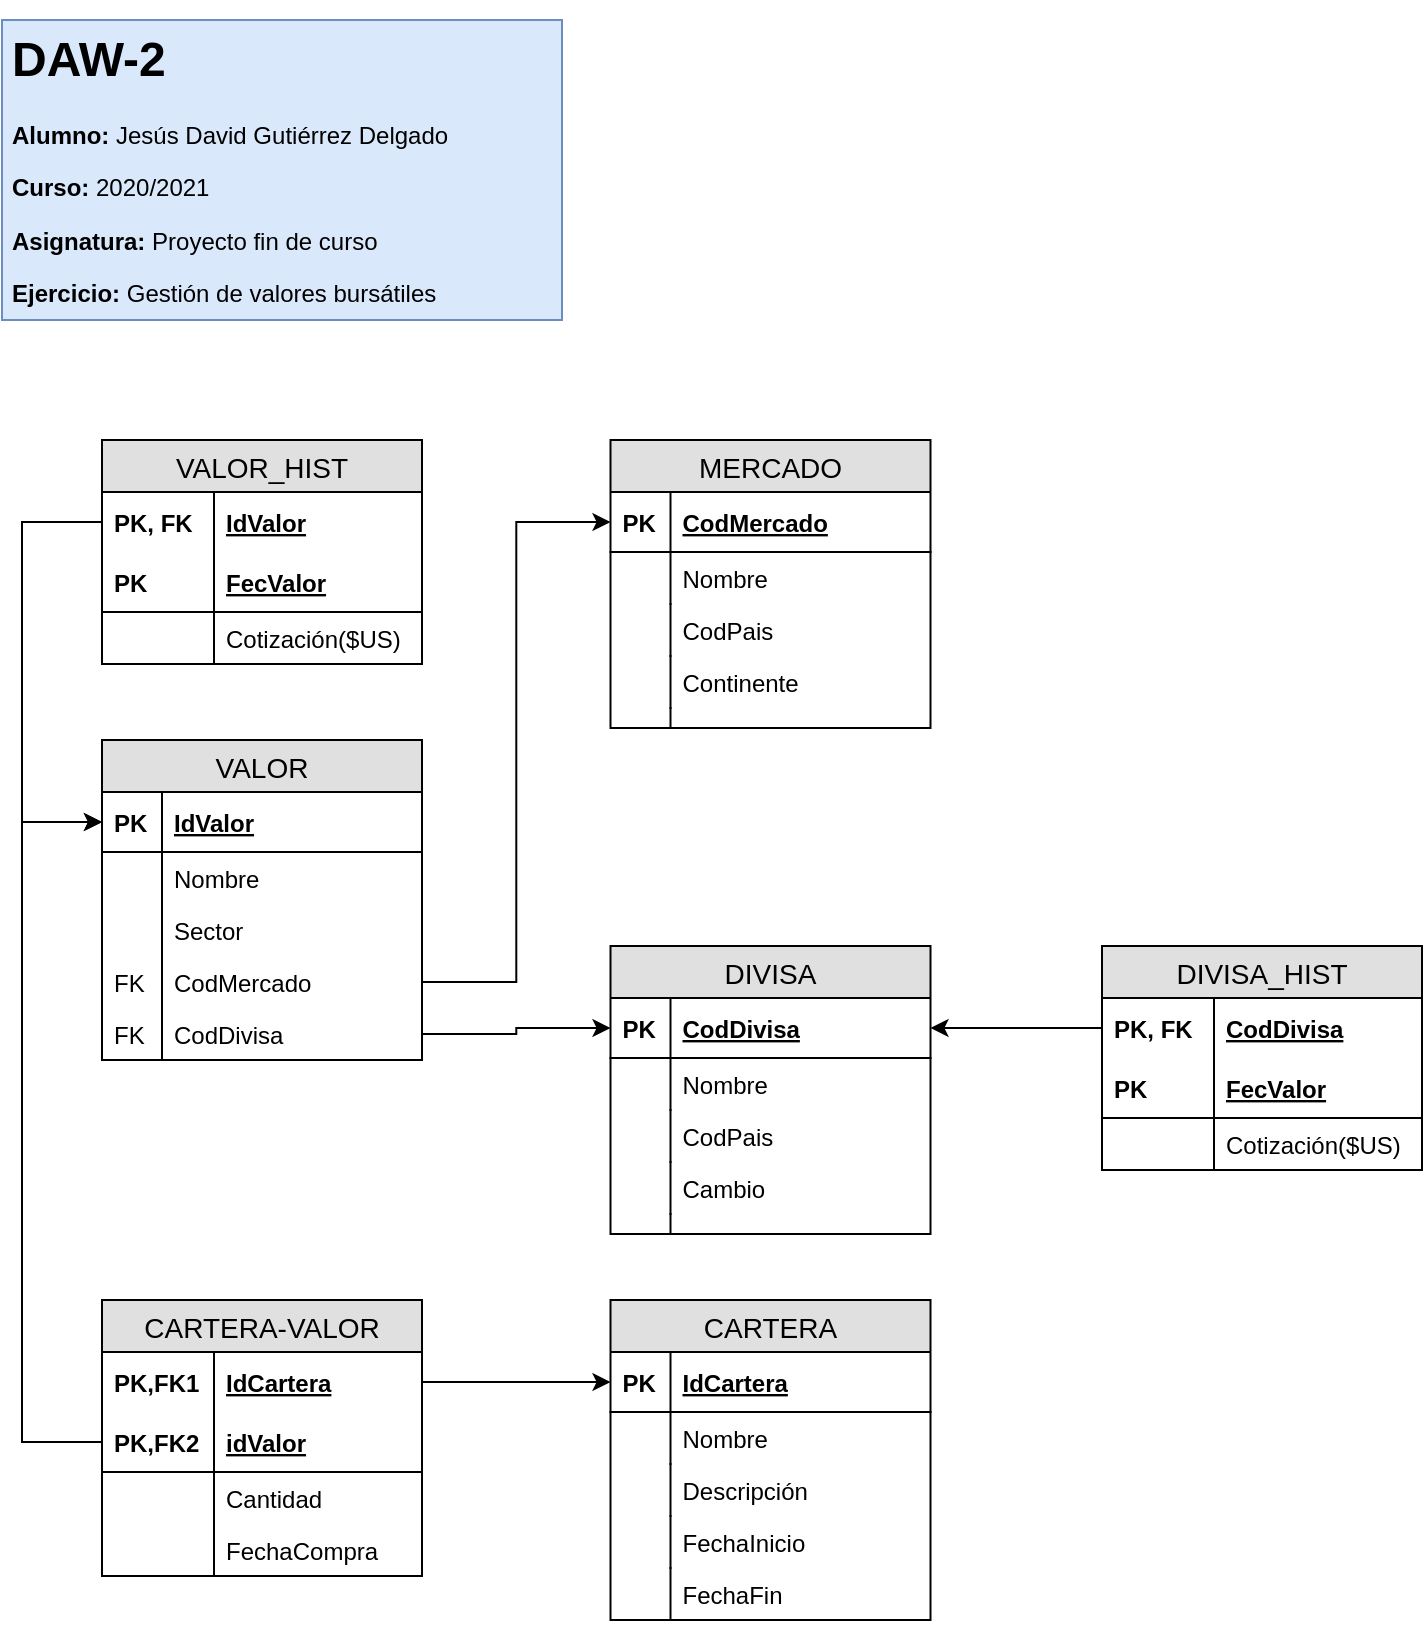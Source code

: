 <mxfile version="14.4.3" type="device"><diagram id="RbOjLWjlcxYFyDBsWkf8" name="Page-1"><mxGraphModel dx="1108" dy="550" grid="1" gridSize="10" guides="1" tooltips="1" connect="1" arrows="1" fold="1" page="1" pageScale="1" pageWidth="827" pageHeight="1169" math="0" shadow="0"><root><mxCell id="0"/><mxCell id="1" parent="0"/><mxCell id="fnZZ0oLNY8N8eJFrzAH4-1" value="&lt;h1&gt;DAW-2&lt;/h1&gt;&lt;p&gt;&lt;b&gt;Alumno:&lt;/b&gt; Jesús David Gutiérrez Delgado&lt;/p&gt;&lt;p&gt;&lt;b&gt;Curso:&amp;nbsp;&lt;/b&gt;2020/2021&lt;/p&gt;&lt;p&gt;&lt;b&gt;Asignatura:&lt;/b&gt;&amp;nbsp;Proyecto fin de curso&lt;/p&gt;&lt;p&gt;&lt;b&gt;Ejercicio:&lt;/b&gt;&amp;nbsp;Gestión de valores bursátiles&lt;br&gt;&lt;br&gt;&lt;/p&gt;" style="text;html=1;strokeColor=#6c8ebf;fillColor=#dae8fc;spacing=5;spacingTop=-20;whiteSpace=wrap;overflow=hidden;rounded=0;" parent="1" vertex="1"><mxGeometry x="60" y="50" width="280" height="150" as="geometry"/></mxCell><mxCell id="fnZZ0oLNY8N8eJFrzAH4-2" value="VALOR" style="swimlane;fontStyle=0;childLayout=stackLayout;horizontal=1;startSize=26;fillColor=#e0e0e0;horizontalStack=0;resizeParent=1;resizeParentMax=0;resizeLast=0;collapsible=1;marginBottom=0;swimlaneFillColor=#ffffff;align=center;fontSize=14;" parent="1" vertex="1"><mxGeometry x="110" y="410" width="160" height="160" as="geometry"/></mxCell><mxCell id="fnZZ0oLNY8N8eJFrzAH4-3" value="IdValor" style="shape=partialRectangle;top=0;left=0;right=0;bottom=1;align=left;verticalAlign=middle;fillColor=none;spacingLeft=34;spacingRight=4;overflow=hidden;rotatable=0;points=[[0,0.5],[1,0.5]];portConstraint=eastwest;dropTarget=0;fontStyle=5;fontSize=12;" parent="fnZZ0oLNY8N8eJFrzAH4-2" vertex="1"><mxGeometry y="26" width="160" height="30" as="geometry"/></mxCell><mxCell id="fnZZ0oLNY8N8eJFrzAH4-4" value="PK" style="shape=partialRectangle;top=0;left=0;bottom=0;fillColor=none;align=left;verticalAlign=middle;spacingLeft=4;spacingRight=4;overflow=hidden;rotatable=0;points=[];portConstraint=eastwest;part=1;fontSize=12;fontStyle=1" parent="fnZZ0oLNY8N8eJFrzAH4-3" vertex="1" connectable="0"><mxGeometry width="30" height="30" as="geometry"/></mxCell><mxCell id="fnZZ0oLNY8N8eJFrzAH4-7" value="Nombre" style="shape=partialRectangle;top=0;left=0;right=0;bottom=0;align=left;verticalAlign=top;fillColor=none;spacingLeft=34;spacingRight=4;overflow=hidden;rotatable=0;points=[[0,0.5],[1,0.5]];portConstraint=eastwest;dropTarget=0;fontSize=12;" parent="fnZZ0oLNY8N8eJFrzAH4-2" vertex="1"><mxGeometry y="56" width="160" height="26" as="geometry"/></mxCell><mxCell id="fnZZ0oLNY8N8eJFrzAH4-8" value="" style="shape=partialRectangle;top=0;left=0;bottom=0;fillColor=none;align=left;verticalAlign=top;spacingLeft=4;spacingRight=4;overflow=hidden;rotatable=0;points=[];portConstraint=eastwest;part=1;fontSize=12;" parent="fnZZ0oLNY8N8eJFrzAH4-7" vertex="1" connectable="0"><mxGeometry width="30" height="26" as="geometry"/></mxCell><mxCell id="fnZZ0oLNY8N8eJFrzAH4-9" value="Sector" style="shape=partialRectangle;top=0;left=0;right=0;bottom=0;align=left;verticalAlign=top;fillColor=none;spacingLeft=34;spacingRight=4;overflow=hidden;rotatable=0;points=[[0,0.5],[1,0.5]];portConstraint=eastwest;dropTarget=0;fontSize=12;" parent="fnZZ0oLNY8N8eJFrzAH4-2" vertex="1"><mxGeometry y="82" width="160" height="26" as="geometry"/></mxCell><mxCell id="fnZZ0oLNY8N8eJFrzAH4-10" value="" style="shape=partialRectangle;top=0;left=0;bottom=0;fillColor=none;align=left;verticalAlign=top;spacingLeft=4;spacingRight=4;overflow=hidden;rotatable=0;points=[];portConstraint=eastwest;part=1;fontSize=12;" parent="fnZZ0oLNY8N8eJFrzAH4-9" vertex="1" connectable="0"><mxGeometry width="30" height="26" as="geometry"/></mxCell><mxCell id="fnZZ0oLNY8N8eJFrzAH4-13" value="CodMercado" style="shape=partialRectangle;top=0;left=0;right=0;bottom=0;align=left;verticalAlign=top;fillColor=none;spacingLeft=34;spacingRight=4;overflow=hidden;rotatable=0;points=[[0,0.5],[1,0.5]];portConstraint=eastwest;dropTarget=0;fontSize=12;" parent="fnZZ0oLNY8N8eJFrzAH4-2" vertex="1"><mxGeometry y="108" width="160" height="26" as="geometry"/></mxCell><mxCell id="fnZZ0oLNY8N8eJFrzAH4-14" value="FK" style="shape=partialRectangle;top=0;left=0;bottom=0;fillColor=none;align=left;verticalAlign=top;spacingLeft=4;spacingRight=4;overflow=hidden;rotatable=0;points=[];portConstraint=eastwest;part=1;fontSize=12;" parent="fnZZ0oLNY8N8eJFrzAH4-13" vertex="1" connectable="0"><mxGeometry width="30" height="26" as="geometry"/></mxCell><mxCell id="fnZZ0oLNY8N8eJFrzAH4-15" value="CodDivisa" style="shape=partialRectangle;top=0;left=0;right=0;bottom=0;align=left;verticalAlign=top;fillColor=none;spacingLeft=34;spacingRight=4;overflow=hidden;rotatable=0;points=[[0,0.5],[1,0.5]];portConstraint=eastwest;dropTarget=0;fontSize=12;" parent="fnZZ0oLNY8N8eJFrzAH4-2" vertex="1"><mxGeometry y="134" width="160" height="26" as="geometry"/></mxCell><mxCell id="fnZZ0oLNY8N8eJFrzAH4-16" value="FK" style="shape=partialRectangle;top=0;left=0;bottom=0;fillColor=none;align=left;verticalAlign=top;spacingLeft=4;spacingRight=4;overflow=hidden;rotatable=0;points=[];portConstraint=eastwest;part=1;fontSize=12;" parent="fnZZ0oLNY8N8eJFrzAH4-15" vertex="1" connectable="0"><mxGeometry width="30" height="26" as="geometry"/></mxCell><mxCell id="fnZZ0oLNY8N8eJFrzAH4-56" value="MERCADO" style="swimlane;fontStyle=0;childLayout=stackLayout;horizontal=1;startSize=26;fillColor=#e0e0e0;horizontalStack=0;resizeParent=1;resizeParentMax=0;resizeLast=0;collapsible=1;marginBottom=0;swimlaneFillColor=#ffffff;align=center;fontSize=14;" parent="1" vertex="1"><mxGeometry x="364.25" y="260" width="160" height="144" as="geometry"/></mxCell><mxCell id="fnZZ0oLNY8N8eJFrzAH4-57" value="CodMercado" style="shape=partialRectangle;top=0;left=0;right=0;bottom=1;align=left;verticalAlign=middle;fillColor=none;spacingLeft=34;spacingRight=4;overflow=hidden;rotatable=0;points=[[0,0.5],[1,0.5]];portConstraint=eastwest;dropTarget=0;fontStyle=5;fontSize=12;" parent="fnZZ0oLNY8N8eJFrzAH4-56" vertex="1"><mxGeometry y="26" width="160" height="30" as="geometry"/></mxCell><mxCell id="fnZZ0oLNY8N8eJFrzAH4-58" value="PK" style="shape=partialRectangle;top=0;left=0;bottom=0;fillColor=none;align=left;verticalAlign=middle;spacingLeft=4;spacingRight=4;overflow=hidden;rotatable=0;points=[];portConstraint=eastwest;part=1;fontSize=12;fontStyle=1" parent="fnZZ0oLNY8N8eJFrzAH4-57" vertex="1" connectable="0"><mxGeometry width="30" height="30" as="geometry"/></mxCell><mxCell id="fnZZ0oLNY8N8eJFrzAH4-59" value="Nombre" style="shape=partialRectangle;top=0;left=0;right=0;bottom=0;align=left;verticalAlign=top;fillColor=none;spacingLeft=34;spacingRight=4;overflow=hidden;rotatable=0;points=[[0,0.5],[1,0.5]];portConstraint=eastwest;dropTarget=0;fontSize=12;" parent="fnZZ0oLNY8N8eJFrzAH4-56" vertex="1"><mxGeometry y="56" width="160" height="26" as="geometry"/></mxCell><mxCell id="fnZZ0oLNY8N8eJFrzAH4-60" value="" style="shape=partialRectangle;top=0;left=0;bottom=0;fillColor=none;align=left;verticalAlign=top;spacingLeft=4;spacingRight=4;overflow=hidden;rotatable=0;points=[];portConstraint=eastwest;part=1;fontSize=12;" parent="fnZZ0oLNY8N8eJFrzAH4-59" vertex="1" connectable="0"><mxGeometry width="30" height="26" as="geometry"/></mxCell><mxCell id="fnZZ0oLNY8N8eJFrzAH4-61" value="CodPais" style="shape=partialRectangle;top=0;left=0;right=0;bottom=0;align=left;verticalAlign=top;fillColor=none;spacingLeft=34;spacingRight=4;overflow=hidden;rotatable=0;points=[[0,0.5],[1,0.5]];portConstraint=eastwest;dropTarget=0;fontSize=12;" parent="fnZZ0oLNY8N8eJFrzAH4-56" vertex="1"><mxGeometry y="82" width="160" height="26" as="geometry"/></mxCell><mxCell id="fnZZ0oLNY8N8eJFrzAH4-62" value="" style="shape=partialRectangle;top=0;left=0;bottom=0;fillColor=none;align=left;verticalAlign=top;spacingLeft=4;spacingRight=4;overflow=hidden;rotatable=0;points=[];portConstraint=eastwest;part=1;fontSize=12;" parent="fnZZ0oLNY8N8eJFrzAH4-61" vertex="1" connectable="0"><mxGeometry width="30" height="26" as="geometry"/></mxCell><mxCell id="fnZZ0oLNY8N8eJFrzAH4-63" value="Continente" style="shape=partialRectangle;top=0;left=0;right=0;bottom=0;align=left;verticalAlign=top;fillColor=none;spacingLeft=34;spacingRight=4;overflow=hidden;rotatable=0;points=[[0,0.5],[1,0.5]];portConstraint=eastwest;dropTarget=0;fontSize=12;" parent="fnZZ0oLNY8N8eJFrzAH4-56" vertex="1"><mxGeometry y="108" width="160" height="26" as="geometry"/></mxCell><mxCell id="fnZZ0oLNY8N8eJFrzAH4-64" value="" style="shape=partialRectangle;top=0;left=0;bottom=0;fillColor=none;align=left;verticalAlign=top;spacingLeft=4;spacingRight=4;overflow=hidden;rotatable=0;points=[];portConstraint=eastwest;part=1;fontSize=12;" parent="fnZZ0oLNY8N8eJFrzAH4-63" vertex="1" connectable="0"><mxGeometry width="30" height="26" as="geometry"/></mxCell><mxCell id="fnZZ0oLNY8N8eJFrzAH4-65" value="" style="shape=partialRectangle;top=0;left=0;right=0;bottom=0;align=left;verticalAlign=top;fillColor=none;spacingLeft=34;spacingRight=4;overflow=hidden;rotatable=0;points=[[0,0.5],[1,0.5]];portConstraint=eastwest;dropTarget=0;fontSize=12;" parent="fnZZ0oLNY8N8eJFrzAH4-56" vertex="1"><mxGeometry y="134" width="160" height="10" as="geometry"/></mxCell><mxCell id="fnZZ0oLNY8N8eJFrzAH4-66" value="" style="shape=partialRectangle;top=0;left=0;bottom=0;fillColor=none;align=left;verticalAlign=top;spacingLeft=4;spacingRight=4;overflow=hidden;rotatable=0;points=[];portConstraint=eastwest;part=1;fontSize=12;" parent="fnZZ0oLNY8N8eJFrzAH4-65" vertex="1" connectable="0"><mxGeometry width="30" height="10" as="geometry"/></mxCell><mxCell id="m_G11Vo-yjRWjJ3vzjW5-3" value="DIVISA" style="swimlane;fontStyle=0;childLayout=stackLayout;horizontal=1;startSize=26;fillColor=#e0e0e0;horizontalStack=0;resizeParent=1;resizeParentMax=0;resizeLast=0;collapsible=1;marginBottom=0;swimlaneFillColor=#ffffff;align=center;fontSize=14;" vertex="1" parent="1"><mxGeometry x="364.25" y="513" width="160" height="144" as="geometry"/></mxCell><mxCell id="m_G11Vo-yjRWjJ3vzjW5-4" value="CodDivisa" style="shape=partialRectangle;top=0;left=0;right=0;bottom=1;align=left;verticalAlign=middle;fillColor=none;spacingLeft=34;spacingRight=4;overflow=hidden;rotatable=0;points=[[0,0.5],[1,0.5]];portConstraint=eastwest;dropTarget=0;fontStyle=5;fontSize=12;" vertex="1" parent="m_G11Vo-yjRWjJ3vzjW5-3"><mxGeometry y="26" width="160" height="30" as="geometry"/></mxCell><mxCell id="m_G11Vo-yjRWjJ3vzjW5-5" value="PK" style="shape=partialRectangle;top=0;left=0;bottom=0;fillColor=none;align=left;verticalAlign=middle;spacingLeft=4;spacingRight=4;overflow=hidden;rotatable=0;points=[];portConstraint=eastwest;part=1;fontSize=12;fontStyle=1" vertex="1" connectable="0" parent="m_G11Vo-yjRWjJ3vzjW5-4"><mxGeometry width="30" height="30" as="geometry"/></mxCell><mxCell id="m_G11Vo-yjRWjJ3vzjW5-6" value="Nombre" style="shape=partialRectangle;top=0;left=0;right=0;bottom=0;align=left;verticalAlign=top;fillColor=none;spacingLeft=34;spacingRight=4;overflow=hidden;rotatable=0;points=[[0,0.5],[1,0.5]];portConstraint=eastwest;dropTarget=0;fontSize=12;" vertex="1" parent="m_G11Vo-yjRWjJ3vzjW5-3"><mxGeometry y="56" width="160" height="26" as="geometry"/></mxCell><mxCell id="m_G11Vo-yjRWjJ3vzjW5-7" value="" style="shape=partialRectangle;top=0;left=0;bottom=0;fillColor=none;align=left;verticalAlign=top;spacingLeft=4;spacingRight=4;overflow=hidden;rotatable=0;points=[];portConstraint=eastwest;part=1;fontSize=12;" vertex="1" connectable="0" parent="m_G11Vo-yjRWjJ3vzjW5-6"><mxGeometry width="30" height="26" as="geometry"/></mxCell><mxCell id="m_G11Vo-yjRWjJ3vzjW5-8" value="CodPais" style="shape=partialRectangle;top=0;left=0;right=0;bottom=0;align=left;verticalAlign=top;fillColor=none;spacingLeft=34;spacingRight=4;overflow=hidden;rotatable=0;points=[[0,0.5],[1,0.5]];portConstraint=eastwest;dropTarget=0;fontSize=12;" vertex="1" parent="m_G11Vo-yjRWjJ3vzjW5-3"><mxGeometry y="82" width="160" height="26" as="geometry"/></mxCell><mxCell id="m_G11Vo-yjRWjJ3vzjW5-9" value="" style="shape=partialRectangle;top=0;left=0;bottom=0;fillColor=none;align=left;verticalAlign=top;spacingLeft=4;spacingRight=4;overflow=hidden;rotatable=0;points=[];portConstraint=eastwest;part=1;fontSize=12;" vertex="1" connectable="0" parent="m_G11Vo-yjRWjJ3vzjW5-8"><mxGeometry width="30" height="26" as="geometry"/></mxCell><mxCell id="m_G11Vo-yjRWjJ3vzjW5-10" value="Cambio" style="shape=partialRectangle;top=0;left=0;right=0;bottom=0;align=left;verticalAlign=top;fillColor=none;spacingLeft=34;spacingRight=4;overflow=hidden;rotatable=0;points=[[0,0.5],[1,0.5]];portConstraint=eastwest;dropTarget=0;fontSize=12;" vertex="1" parent="m_G11Vo-yjRWjJ3vzjW5-3"><mxGeometry y="108" width="160" height="26" as="geometry"/></mxCell><mxCell id="m_G11Vo-yjRWjJ3vzjW5-11" value="" style="shape=partialRectangle;top=0;left=0;bottom=0;fillColor=none;align=left;verticalAlign=top;spacingLeft=4;spacingRight=4;overflow=hidden;rotatable=0;points=[];portConstraint=eastwest;part=1;fontSize=12;" vertex="1" connectable="0" parent="m_G11Vo-yjRWjJ3vzjW5-10"><mxGeometry width="30" height="26" as="geometry"/></mxCell><mxCell id="m_G11Vo-yjRWjJ3vzjW5-12" value="" style="shape=partialRectangle;top=0;left=0;right=0;bottom=0;align=left;verticalAlign=top;fillColor=none;spacingLeft=34;spacingRight=4;overflow=hidden;rotatable=0;points=[[0,0.5],[1,0.5]];portConstraint=eastwest;dropTarget=0;fontSize=12;" vertex="1" parent="m_G11Vo-yjRWjJ3vzjW5-3"><mxGeometry y="134" width="160" height="10" as="geometry"/></mxCell><mxCell id="m_G11Vo-yjRWjJ3vzjW5-13" value="" style="shape=partialRectangle;top=0;left=0;bottom=0;fillColor=none;align=left;verticalAlign=top;spacingLeft=4;spacingRight=4;overflow=hidden;rotatable=0;points=[];portConstraint=eastwest;part=1;fontSize=12;" vertex="1" connectable="0" parent="m_G11Vo-yjRWjJ3vzjW5-12"><mxGeometry width="30" height="10" as="geometry"/></mxCell><mxCell id="m_G11Vo-yjRWjJ3vzjW5-14" style="edgeStyle=orthogonalEdgeStyle;rounded=0;orthogonalLoop=1;jettySize=auto;html=1;exitX=1;exitY=0.5;exitDx=0;exitDy=0;entryX=0;entryY=0.5;entryDx=0;entryDy=0;" edge="1" parent="1" source="fnZZ0oLNY8N8eJFrzAH4-13" target="fnZZ0oLNY8N8eJFrzAH4-57"><mxGeometry relative="1" as="geometry"/></mxCell><mxCell id="m_G11Vo-yjRWjJ3vzjW5-15" style="edgeStyle=orthogonalEdgeStyle;rounded=0;orthogonalLoop=1;jettySize=auto;html=1;exitX=1;exitY=0.5;exitDx=0;exitDy=0;entryX=0;entryY=0.5;entryDx=0;entryDy=0;" edge="1" parent="1" source="fnZZ0oLNY8N8eJFrzAH4-15" target="m_G11Vo-yjRWjJ3vzjW5-4"><mxGeometry relative="1" as="geometry"/></mxCell><mxCell id="m_G11Vo-yjRWjJ3vzjW5-27" value="VALOR_HIST" style="swimlane;fontStyle=0;childLayout=stackLayout;horizontal=1;startSize=26;fillColor=#e0e0e0;horizontalStack=0;resizeParent=1;resizeParentMax=0;resizeLast=0;collapsible=1;marginBottom=0;swimlaneFillColor=#ffffff;align=center;fontSize=14;" vertex="1" parent="1"><mxGeometry x="110" y="260" width="160" height="112" as="geometry"/></mxCell><mxCell id="m_G11Vo-yjRWjJ3vzjW5-28" value="IdValor" style="shape=partialRectangle;top=0;left=0;right=0;bottom=0;align=left;verticalAlign=middle;fillColor=none;spacingLeft=60;spacingRight=4;overflow=hidden;rotatable=0;points=[[0,0.5],[1,0.5]];portConstraint=eastwest;dropTarget=0;fontStyle=5;fontSize=12;" vertex="1" parent="m_G11Vo-yjRWjJ3vzjW5-27"><mxGeometry y="26" width="160" height="30" as="geometry"/></mxCell><mxCell id="m_G11Vo-yjRWjJ3vzjW5-29" value="PK, FK" style="shape=partialRectangle;fontStyle=1;top=0;left=0;bottom=0;fillColor=none;align=left;verticalAlign=middle;spacingLeft=4;spacingRight=4;overflow=hidden;rotatable=0;points=[];portConstraint=eastwest;part=1;fontSize=12;" vertex="1" connectable="0" parent="m_G11Vo-yjRWjJ3vzjW5-28"><mxGeometry width="56" height="30" as="geometry"/></mxCell><mxCell id="m_G11Vo-yjRWjJ3vzjW5-30" value="FecValor" style="shape=partialRectangle;top=0;left=0;right=0;bottom=1;align=left;verticalAlign=middle;fillColor=none;spacingLeft=60;spacingRight=4;overflow=hidden;rotatable=0;points=[[0,0.5],[1,0.5]];portConstraint=eastwest;dropTarget=0;fontStyle=5;fontSize=12;" vertex="1" parent="m_G11Vo-yjRWjJ3vzjW5-27"><mxGeometry y="56" width="160" height="30" as="geometry"/></mxCell><mxCell id="m_G11Vo-yjRWjJ3vzjW5-31" value="PK" style="shape=partialRectangle;fontStyle=1;top=0;left=0;bottom=0;fillColor=none;align=left;verticalAlign=middle;spacingLeft=4;spacingRight=4;overflow=hidden;rotatable=0;points=[];portConstraint=eastwest;part=1;fontSize=12;" vertex="1" connectable="0" parent="m_G11Vo-yjRWjJ3vzjW5-30"><mxGeometry width="56" height="30" as="geometry"/></mxCell><mxCell id="m_G11Vo-yjRWjJ3vzjW5-32" value="Cotización($US)" style="shape=partialRectangle;top=0;left=0;right=0;bottom=0;align=left;verticalAlign=top;fillColor=none;spacingLeft=60;spacingRight=4;overflow=hidden;rotatable=0;points=[[0,0.5],[1,0.5]];portConstraint=eastwest;dropTarget=0;fontSize=12;" vertex="1" parent="m_G11Vo-yjRWjJ3vzjW5-27"><mxGeometry y="86" width="160" height="26" as="geometry"/></mxCell><mxCell id="m_G11Vo-yjRWjJ3vzjW5-33" value="" style="shape=partialRectangle;top=0;left=0;bottom=0;fillColor=none;align=left;verticalAlign=top;spacingLeft=4;spacingRight=4;overflow=hidden;rotatable=0;points=[];portConstraint=eastwest;part=1;fontSize=12;" vertex="1" connectable="0" parent="m_G11Vo-yjRWjJ3vzjW5-32"><mxGeometry width="56" height="26" as="geometry"/></mxCell><mxCell id="m_G11Vo-yjRWjJ3vzjW5-39" value="DIVISA_HIST" style="swimlane;fontStyle=0;childLayout=stackLayout;horizontal=1;startSize=26;fillColor=#e0e0e0;horizontalStack=0;resizeParent=1;resizeParentMax=0;resizeLast=0;collapsible=1;marginBottom=0;swimlaneFillColor=#ffffff;align=center;fontSize=14;" vertex="1" parent="1"><mxGeometry x="610" y="513" width="160" height="112" as="geometry"/></mxCell><mxCell id="m_G11Vo-yjRWjJ3vzjW5-40" value="CodDivisa" style="shape=partialRectangle;top=0;left=0;right=0;bottom=0;align=left;verticalAlign=middle;fillColor=none;spacingLeft=60;spacingRight=4;overflow=hidden;rotatable=0;points=[[0,0.5],[1,0.5]];portConstraint=eastwest;dropTarget=0;fontStyle=5;fontSize=12;" vertex="1" parent="m_G11Vo-yjRWjJ3vzjW5-39"><mxGeometry y="26" width="160" height="30" as="geometry"/></mxCell><mxCell id="m_G11Vo-yjRWjJ3vzjW5-41" value="PK, FK" style="shape=partialRectangle;fontStyle=1;top=0;left=0;bottom=0;fillColor=none;align=left;verticalAlign=middle;spacingLeft=4;spacingRight=4;overflow=hidden;rotatable=0;points=[];portConstraint=eastwest;part=1;fontSize=12;" vertex="1" connectable="0" parent="m_G11Vo-yjRWjJ3vzjW5-40"><mxGeometry width="56" height="30" as="geometry"/></mxCell><mxCell id="m_G11Vo-yjRWjJ3vzjW5-42" value="FecValor" style="shape=partialRectangle;top=0;left=0;right=0;bottom=1;align=left;verticalAlign=middle;fillColor=none;spacingLeft=60;spacingRight=4;overflow=hidden;rotatable=0;points=[[0,0.5],[1,0.5]];portConstraint=eastwest;dropTarget=0;fontStyle=5;fontSize=12;" vertex="1" parent="m_G11Vo-yjRWjJ3vzjW5-39"><mxGeometry y="56" width="160" height="30" as="geometry"/></mxCell><mxCell id="m_G11Vo-yjRWjJ3vzjW5-43" value="PK" style="shape=partialRectangle;fontStyle=1;top=0;left=0;bottom=0;fillColor=none;align=left;verticalAlign=middle;spacingLeft=4;spacingRight=4;overflow=hidden;rotatable=0;points=[];portConstraint=eastwest;part=1;fontSize=12;" vertex="1" connectable="0" parent="m_G11Vo-yjRWjJ3vzjW5-42"><mxGeometry width="56" height="30" as="geometry"/></mxCell><mxCell id="m_G11Vo-yjRWjJ3vzjW5-44" value="Cotización($US)" style="shape=partialRectangle;top=0;left=0;right=0;bottom=0;align=left;verticalAlign=top;fillColor=none;spacingLeft=60;spacingRight=4;overflow=hidden;rotatable=0;points=[[0,0.5],[1,0.5]];portConstraint=eastwest;dropTarget=0;fontSize=12;" vertex="1" parent="m_G11Vo-yjRWjJ3vzjW5-39"><mxGeometry y="86" width="160" height="26" as="geometry"/></mxCell><mxCell id="m_G11Vo-yjRWjJ3vzjW5-45" value="" style="shape=partialRectangle;top=0;left=0;bottom=0;fillColor=none;align=left;verticalAlign=top;spacingLeft=4;spacingRight=4;overflow=hidden;rotatable=0;points=[];portConstraint=eastwest;part=1;fontSize=12;" vertex="1" connectable="0" parent="m_G11Vo-yjRWjJ3vzjW5-44"><mxGeometry width="56" height="26" as="geometry"/></mxCell><mxCell id="m_G11Vo-yjRWjJ3vzjW5-50" style="edgeStyle=orthogonalEdgeStyle;rounded=0;orthogonalLoop=1;jettySize=auto;html=1;exitX=0;exitY=0.5;exitDx=0;exitDy=0;entryX=1;entryY=0.5;entryDx=0;entryDy=0;" edge="1" parent="1" source="m_G11Vo-yjRWjJ3vzjW5-40" target="m_G11Vo-yjRWjJ3vzjW5-4"><mxGeometry relative="1" as="geometry"/></mxCell><mxCell id="m_G11Vo-yjRWjJ3vzjW5-52" value="CARTERA" style="swimlane;fontStyle=0;childLayout=stackLayout;horizontal=1;startSize=26;fillColor=#e0e0e0;horizontalStack=0;resizeParent=1;resizeParentMax=0;resizeLast=0;collapsible=1;marginBottom=0;swimlaneFillColor=#ffffff;align=center;fontSize=14;" vertex="1" parent="1"><mxGeometry x="364.25" y="690" width="160" height="160" as="geometry"/></mxCell><mxCell id="m_G11Vo-yjRWjJ3vzjW5-53" value="IdCartera" style="shape=partialRectangle;top=0;left=0;right=0;bottom=1;align=left;verticalAlign=middle;fillColor=none;spacingLeft=34;spacingRight=4;overflow=hidden;rotatable=0;points=[[0,0.5],[1,0.5]];portConstraint=eastwest;dropTarget=0;fontStyle=5;fontSize=12;" vertex="1" parent="m_G11Vo-yjRWjJ3vzjW5-52"><mxGeometry y="26" width="160" height="30" as="geometry"/></mxCell><mxCell id="m_G11Vo-yjRWjJ3vzjW5-54" value="PK" style="shape=partialRectangle;top=0;left=0;bottom=0;fillColor=none;align=left;verticalAlign=middle;spacingLeft=4;spacingRight=4;overflow=hidden;rotatable=0;points=[];portConstraint=eastwest;part=1;fontSize=12;fontStyle=1" vertex="1" connectable="0" parent="m_G11Vo-yjRWjJ3vzjW5-53"><mxGeometry width="30" height="30" as="geometry"/></mxCell><mxCell id="m_G11Vo-yjRWjJ3vzjW5-55" value="Nombre" style="shape=partialRectangle;top=0;left=0;right=0;bottom=0;align=left;verticalAlign=top;fillColor=none;spacingLeft=34;spacingRight=4;overflow=hidden;rotatable=0;points=[[0,0.5],[1,0.5]];portConstraint=eastwest;dropTarget=0;fontSize=12;" vertex="1" parent="m_G11Vo-yjRWjJ3vzjW5-52"><mxGeometry y="56" width="160" height="26" as="geometry"/></mxCell><mxCell id="m_G11Vo-yjRWjJ3vzjW5-56" value="" style="shape=partialRectangle;top=0;left=0;bottom=0;fillColor=none;align=left;verticalAlign=top;spacingLeft=4;spacingRight=4;overflow=hidden;rotatable=0;points=[];portConstraint=eastwest;part=1;fontSize=12;" vertex="1" connectable="0" parent="m_G11Vo-yjRWjJ3vzjW5-55"><mxGeometry width="30" height="26" as="geometry"/></mxCell><mxCell id="m_G11Vo-yjRWjJ3vzjW5-57" value="Descripción" style="shape=partialRectangle;top=0;left=0;right=0;bottom=0;align=left;verticalAlign=top;fillColor=none;spacingLeft=34;spacingRight=4;overflow=hidden;rotatable=0;points=[[0,0.5],[1,0.5]];portConstraint=eastwest;dropTarget=0;fontSize=12;" vertex="1" parent="m_G11Vo-yjRWjJ3vzjW5-52"><mxGeometry y="82" width="160" height="26" as="geometry"/></mxCell><mxCell id="m_G11Vo-yjRWjJ3vzjW5-58" value="" style="shape=partialRectangle;top=0;left=0;bottom=0;fillColor=none;align=left;verticalAlign=top;spacingLeft=4;spacingRight=4;overflow=hidden;rotatable=0;points=[];portConstraint=eastwest;part=1;fontSize=12;" vertex="1" connectable="0" parent="m_G11Vo-yjRWjJ3vzjW5-57"><mxGeometry width="30" height="26" as="geometry"/></mxCell><mxCell id="m_G11Vo-yjRWjJ3vzjW5-59" value="FechaInicio" style="shape=partialRectangle;top=0;left=0;right=0;bottom=0;align=left;verticalAlign=top;fillColor=none;spacingLeft=34;spacingRight=4;overflow=hidden;rotatable=0;points=[[0,0.5],[1,0.5]];portConstraint=eastwest;dropTarget=0;fontSize=12;" vertex="1" parent="m_G11Vo-yjRWjJ3vzjW5-52"><mxGeometry y="108" width="160" height="26" as="geometry"/></mxCell><mxCell id="m_G11Vo-yjRWjJ3vzjW5-60" value="" style="shape=partialRectangle;top=0;left=0;bottom=0;fillColor=none;align=left;verticalAlign=top;spacingLeft=4;spacingRight=4;overflow=hidden;rotatable=0;points=[];portConstraint=eastwest;part=1;fontSize=12;" vertex="1" connectable="0" parent="m_G11Vo-yjRWjJ3vzjW5-59"><mxGeometry width="30" height="26" as="geometry"/></mxCell><mxCell id="m_G11Vo-yjRWjJ3vzjW5-63" value="FechaFin" style="shape=partialRectangle;top=0;left=0;right=0;bottom=0;align=left;verticalAlign=top;fillColor=none;spacingLeft=34;spacingRight=4;overflow=hidden;rotatable=0;points=[[0,0.5],[1,0.5]];portConstraint=eastwest;dropTarget=0;fontSize=12;" vertex="1" parent="m_G11Vo-yjRWjJ3vzjW5-52"><mxGeometry y="134" width="160" height="26" as="geometry"/></mxCell><mxCell id="m_G11Vo-yjRWjJ3vzjW5-64" value="" style="shape=partialRectangle;top=0;left=0;bottom=0;fillColor=none;align=left;verticalAlign=top;spacingLeft=4;spacingRight=4;overflow=hidden;rotatable=0;points=[];portConstraint=eastwest;part=1;fontSize=12;" vertex="1" connectable="0" parent="m_G11Vo-yjRWjJ3vzjW5-63"><mxGeometry width="30" height="26" as="geometry"/></mxCell><mxCell id="m_G11Vo-yjRWjJ3vzjW5-66" value="CARTERA-VALOR" style="swimlane;fontStyle=0;childLayout=stackLayout;horizontal=1;startSize=26;fillColor=#e0e0e0;horizontalStack=0;resizeParent=1;resizeParentMax=0;resizeLast=0;collapsible=1;marginBottom=0;swimlaneFillColor=#ffffff;align=center;fontSize=14;" vertex="1" parent="1"><mxGeometry x="110" y="690" width="160" height="138" as="geometry"/></mxCell><mxCell id="m_G11Vo-yjRWjJ3vzjW5-67" value="IdCartera" style="shape=partialRectangle;top=0;left=0;right=0;bottom=0;align=left;verticalAlign=middle;fillColor=none;spacingLeft=60;spacingRight=4;overflow=hidden;rotatable=0;points=[[0,0.5],[1,0.5]];portConstraint=eastwest;dropTarget=0;fontStyle=5;fontSize=12;" vertex="1" parent="m_G11Vo-yjRWjJ3vzjW5-66"><mxGeometry y="26" width="160" height="30" as="geometry"/></mxCell><mxCell id="m_G11Vo-yjRWjJ3vzjW5-68" value="PK,FK1" style="shape=partialRectangle;fontStyle=1;top=0;left=0;bottom=0;fillColor=none;align=left;verticalAlign=middle;spacingLeft=4;spacingRight=4;overflow=hidden;rotatable=0;points=[];portConstraint=eastwest;part=1;fontSize=12;" vertex="1" connectable="0" parent="m_G11Vo-yjRWjJ3vzjW5-67"><mxGeometry width="56" height="30" as="geometry"/></mxCell><mxCell id="m_G11Vo-yjRWjJ3vzjW5-69" value="idValor" style="shape=partialRectangle;top=0;left=0;right=0;bottom=1;align=left;verticalAlign=middle;fillColor=none;spacingLeft=60;spacingRight=4;overflow=hidden;rotatable=0;points=[[0,0.5],[1,0.5]];portConstraint=eastwest;dropTarget=0;fontStyle=5;fontSize=12;" vertex="1" parent="m_G11Vo-yjRWjJ3vzjW5-66"><mxGeometry y="56" width="160" height="30" as="geometry"/></mxCell><mxCell id="m_G11Vo-yjRWjJ3vzjW5-70" value="PK,FK2" style="shape=partialRectangle;fontStyle=1;top=0;left=0;bottom=0;fillColor=none;align=left;verticalAlign=middle;spacingLeft=4;spacingRight=4;overflow=hidden;rotatable=0;points=[];portConstraint=eastwest;part=1;fontSize=12;" vertex="1" connectable="0" parent="m_G11Vo-yjRWjJ3vzjW5-69"><mxGeometry width="56" height="30" as="geometry"/></mxCell><mxCell id="m_G11Vo-yjRWjJ3vzjW5-71" value="Cantidad" style="shape=partialRectangle;top=0;left=0;right=0;bottom=0;align=left;verticalAlign=top;fillColor=none;spacingLeft=60;spacingRight=4;overflow=hidden;rotatable=0;points=[[0,0.5],[1,0.5]];portConstraint=eastwest;dropTarget=0;fontSize=12;" vertex="1" parent="m_G11Vo-yjRWjJ3vzjW5-66"><mxGeometry y="86" width="160" height="26" as="geometry"/></mxCell><mxCell id="m_G11Vo-yjRWjJ3vzjW5-72" value="" style="shape=partialRectangle;top=0;left=0;bottom=0;fillColor=none;align=left;verticalAlign=top;spacingLeft=4;spacingRight=4;overflow=hidden;rotatable=0;points=[];portConstraint=eastwest;part=1;fontSize=12;" vertex="1" connectable="0" parent="m_G11Vo-yjRWjJ3vzjW5-71"><mxGeometry width="56" height="26" as="geometry"/></mxCell><mxCell id="m_G11Vo-yjRWjJ3vzjW5-76" value="FechaCompra" style="shape=partialRectangle;top=0;left=0;right=0;bottom=0;align=left;verticalAlign=top;fillColor=none;spacingLeft=60;spacingRight=4;overflow=hidden;rotatable=0;points=[[0,0.5],[1,0.5]];portConstraint=eastwest;dropTarget=0;fontSize=12;" vertex="1" parent="m_G11Vo-yjRWjJ3vzjW5-66"><mxGeometry y="112" width="160" height="26" as="geometry"/></mxCell><mxCell id="m_G11Vo-yjRWjJ3vzjW5-77" value="" style="shape=partialRectangle;top=0;left=0;bottom=0;fillColor=none;align=left;verticalAlign=top;spacingLeft=4;spacingRight=4;overflow=hidden;rotatable=0;points=[];portConstraint=eastwest;part=1;fontSize=12;" vertex="1" connectable="0" parent="m_G11Vo-yjRWjJ3vzjW5-76"><mxGeometry width="56" height="26" as="geometry"/></mxCell><mxCell id="m_G11Vo-yjRWjJ3vzjW5-73" style="edgeStyle=orthogonalEdgeStyle;rounded=0;orthogonalLoop=1;jettySize=auto;html=1;exitX=0;exitY=0.5;exitDx=0;exitDy=0;entryX=0;entryY=0.5;entryDx=0;entryDy=0;" edge="1" parent="1" source="m_G11Vo-yjRWjJ3vzjW5-28" target="fnZZ0oLNY8N8eJFrzAH4-3"><mxGeometry relative="1" as="geometry"><Array as="points"><mxPoint x="70" y="301"/><mxPoint x="70" y="451"/></Array></mxGeometry></mxCell><mxCell id="m_G11Vo-yjRWjJ3vzjW5-74" style="edgeStyle=orthogonalEdgeStyle;rounded=0;orthogonalLoop=1;jettySize=auto;html=1;exitX=1;exitY=0.5;exitDx=0;exitDy=0;entryX=0;entryY=0.5;entryDx=0;entryDy=0;" edge="1" parent="1" source="m_G11Vo-yjRWjJ3vzjW5-67" target="m_G11Vo-yjRWjJ3vzjW5-53"><mxGeometry relative="1" as="geometry"/></mxCell><mxCell id="m_G11Vo-yjRWjJ3vzjW5-75" style="edgeStyle=orthogonalEdgeStyle;rounded=0;orthogonalLoop=1;jettySize=auto;html=1;exitX=0;exitY=0.5;exitDx=0;exitDy=0;entryX=0;entryY=0.5;entryDx=0;entryDy=0;" edge="1" parent="1" source="m_G11Vo-yjRWjJ3vzjW5-69" target="fnZZ0oLNY8N8eJFrzAH4-3"><mxGeometry relative="1" as="geometry"><Array as="points"><mxPoint x="70" y="761"/><mxPoint x="70" y="451"/></Array></mxGeometry></mxCell></root></mxGraphModel></diagram></mxfile>